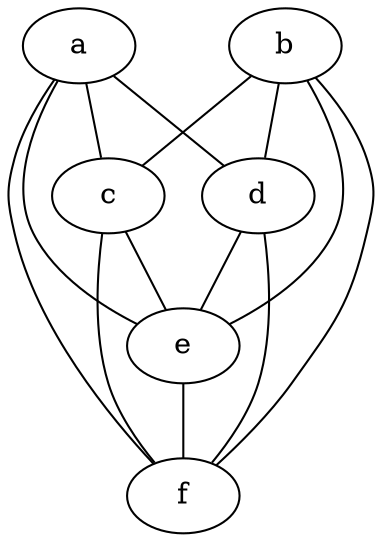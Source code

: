 graph A {a -- c
a -- d
a -- e
a -- f
b -- c
b -- d
b -- e
b -- f
c -- e
c -- f
d -- e
d -- f
e -- f
}